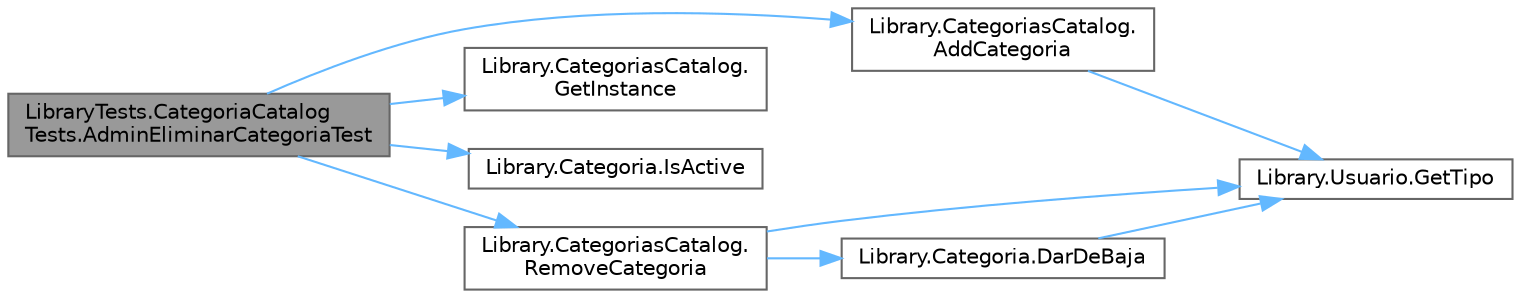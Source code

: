digraph "LibraryTests.CategoriaCatalogTests.AdminEliminarCategoriaTest"
{
 // INTERACTIVE_SVG=YES
 // LATEX_PDF_SIZE
  bgcolor="transparent";
  edge [fontname=Helvetica,fontsize=10,labelfontname=Helvetica,labelfontsize=10];
  node [fontname=Helvetica,fontsize=10,shape=box,height=0.2,width=0.4];
  rankdir="LR";
  Node1 [label="LibraryTests.CategoriaCatalog\lTests.AdminEliminarCategoriaTest",height=0.2,width=0.4,color="gray40", fillcolor="grey60", style="filled", fontcolor="black",tooltip="Test para cuando se elimina una categoría"];
  Node1 -> Node2 [color="steelblue1",style="solid"];
  Node2 [label="Library.CategoriasCatalog.\lAddCategoria",height=0.2,width=0.4,color="grey40", fillcolor="white", style="filled",URL="$classLibrary_1_1CategoriasCatalog.html#a9cfffa528cb849e731015b40d8040672",tooltip="Método para agregar una nueva categoría al catálogo."];
  Node2 -> Node3 [color="steelblue1",style="solid"];
  Node3 [label="Library.Usuario.GetTipo",height=0.2,width=0.4,color="grey40", fillcolor="white", style="filled",URL="$classLibrary_1_1Usuario.html#a33099664c3da6b61454db7c3343deceb",tooltip="Checkea que tipo de usuario es, puede ser Administrador, Trabajador o Empleador."];
  Node1 -> Node4 [color="steelblue1",style="solid"];
  Node4 [label="Library.CategoriasCatalog.\lGetInstance",height=0.2,width=0.4,color="grey40", fillcolor="white", style="filled",URL="$classLibrary_1_1CategoriasCatalog.html#ac8ea1856af5e8d3a2a0566ce38dd1025",tooltip="Método para obtener la instancia del catálogo de categorías."];
  Node1 -> Node5 [color="steelblue1",style="solid"];
  Node5 [label="Library.Categoria.IsActive",height=0.2,width=0.4,color="grey40", fillcolor="white", style="filled",URL="$classLibrary_1_1Categoria.html#a1540814172e5cf3a82851cbb8542388a",tooltip="Método que verifica si una categoría está activa."];
  Node1 -> Node6 [color="steelblue1",style="solid"];
  Node6 [label="Library.CategoriasCatalog.\lRemoveCategoria",height=0.2,width=0.4,color="grey40", fillcolor="white", style="filled",URL="$classLibrary_1_1CategoriasCatalog.html#a3e0b35f2e1dbf53a7dddd9f46fd038b8",tooltip="Método para eliminar una categoría."];
  Node6 -> Node7 [color="steelblue1",style="solid"];
  Node7 [label="Library.Categoria.DarDeBaja",height=0.2,width=0.4,color="grey40", fillcolor="white", style="filled",URL="$classLibrary_1_1Categoria.html#ac49a20997f4a7ca69f06e9e7e5914e94",tooltip="Método para dar de baja la categoría."];
  Node7 -> Node3 [color="steelblue1",style="solid"];
  Node6 -> Node3 [color="steelblue1",style="solid"];
}
